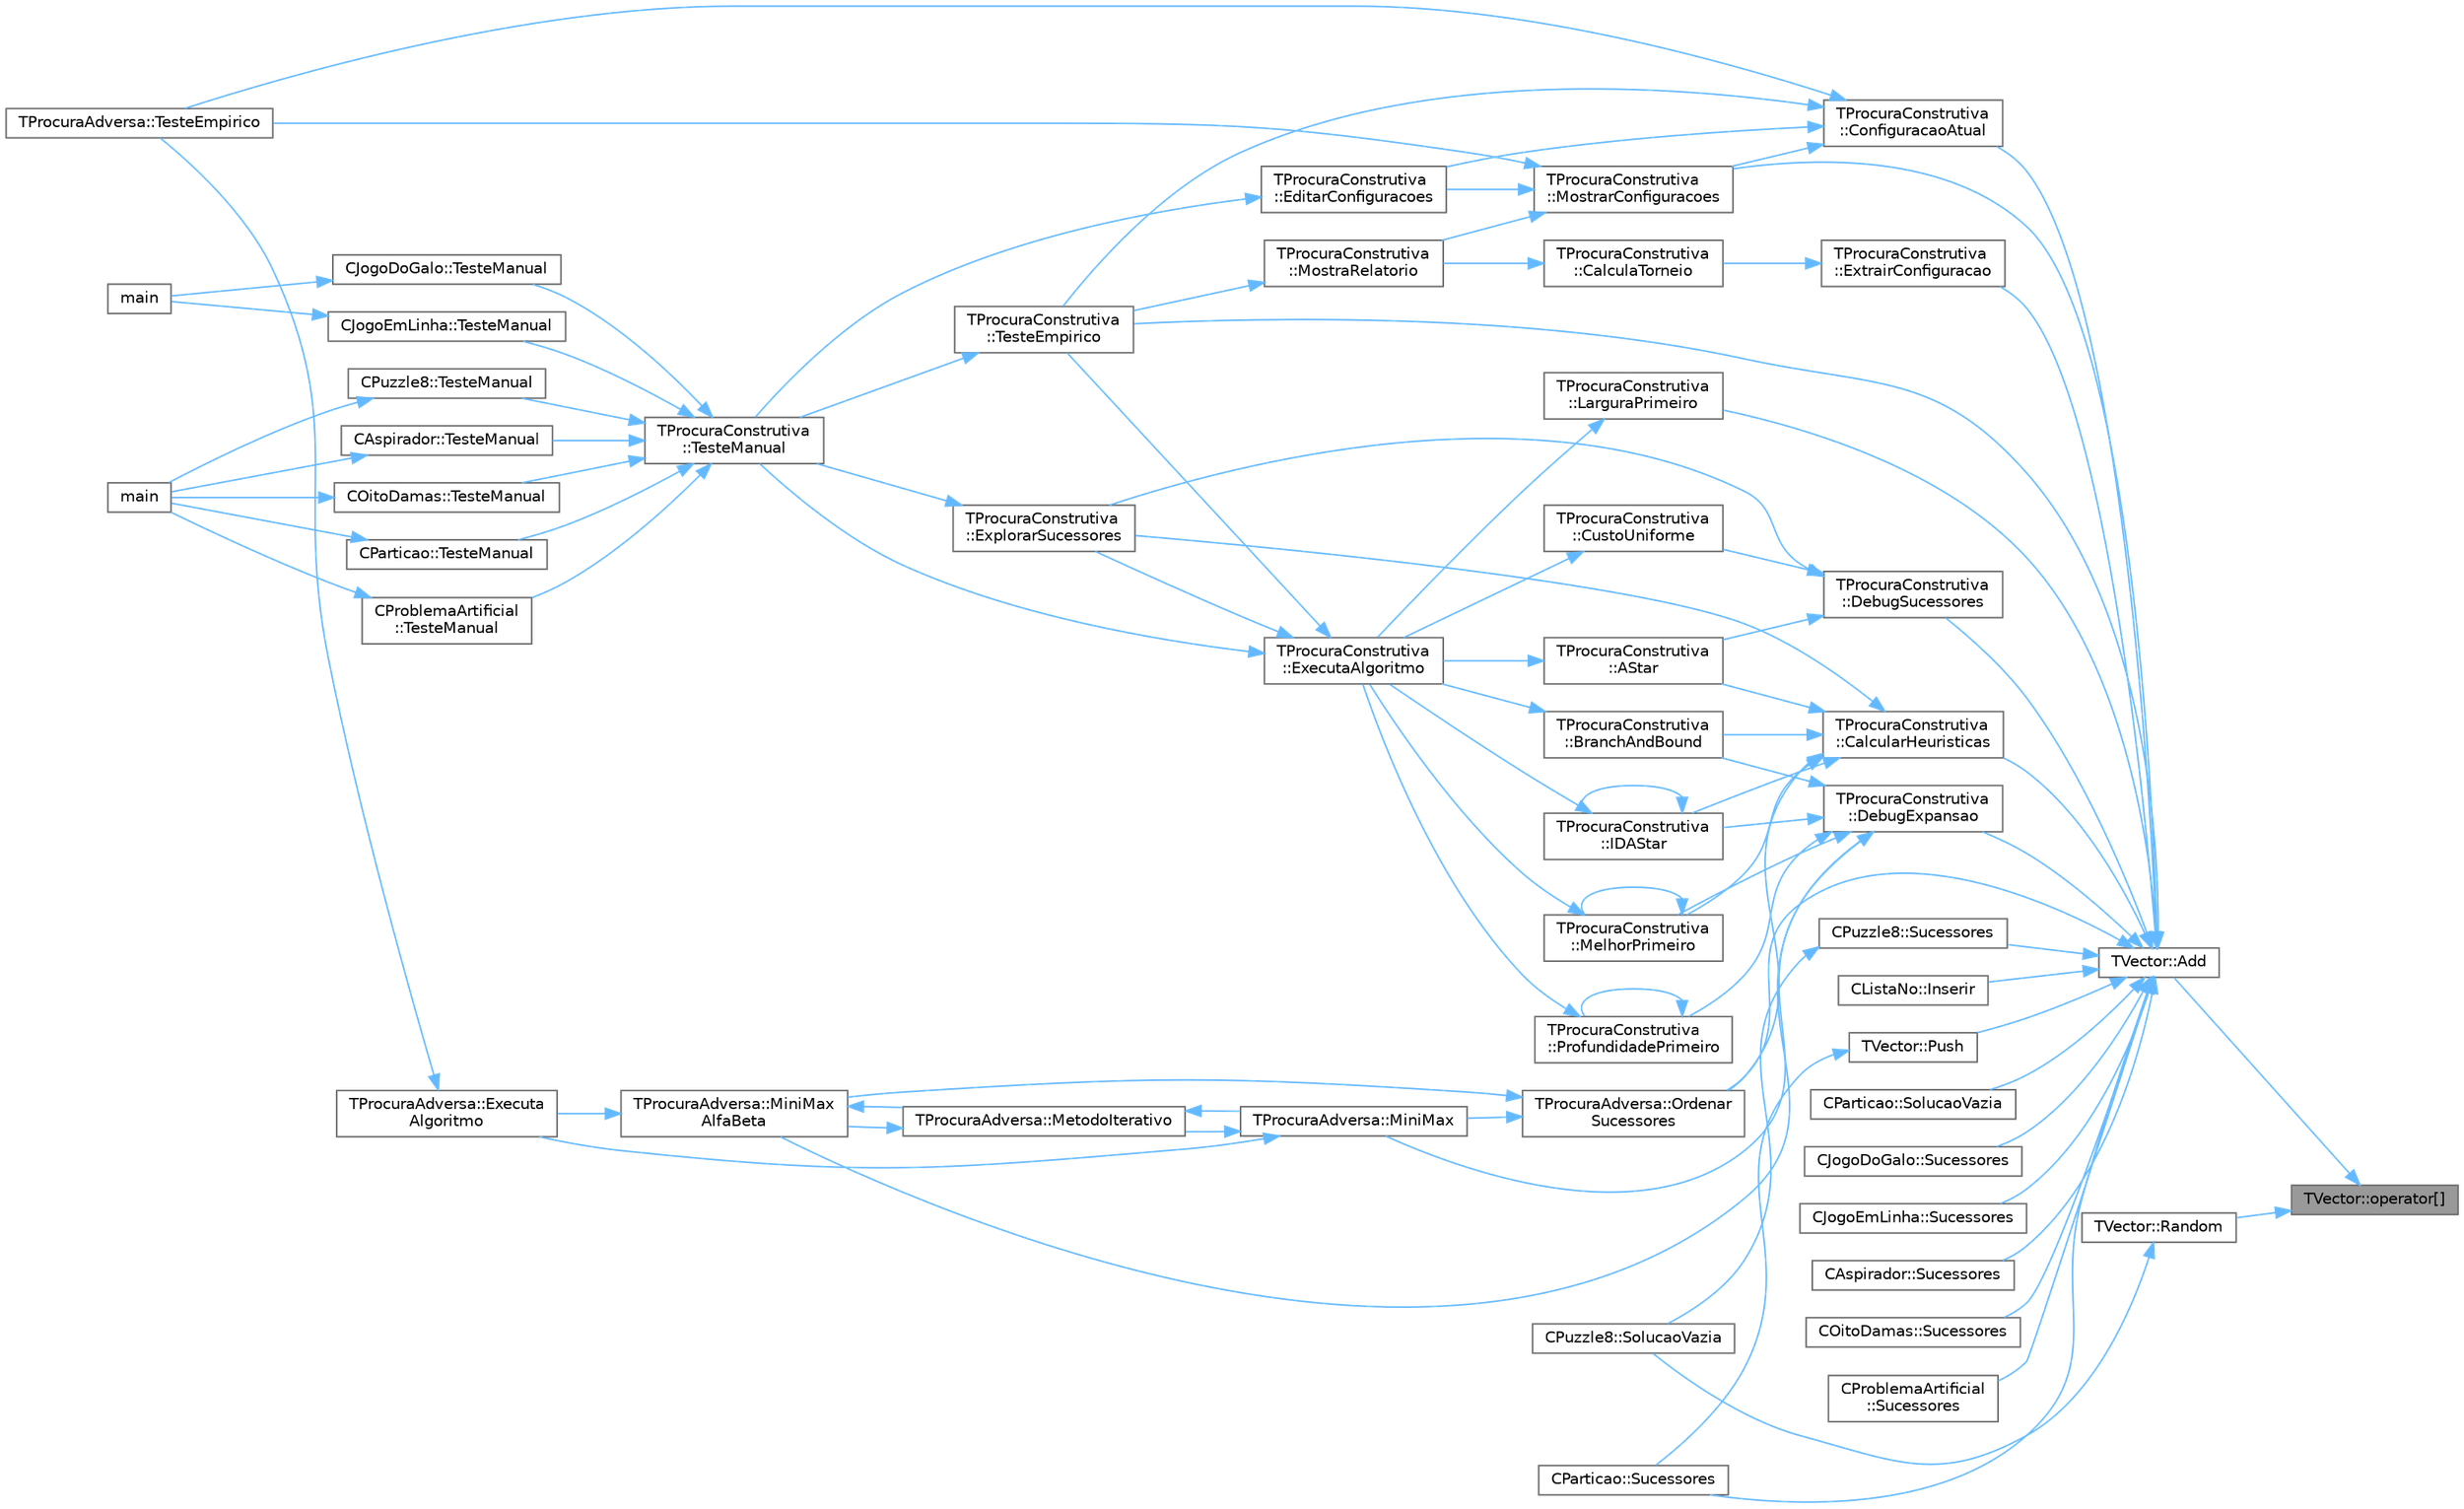 digraph "TVector::operator[]"
{
 // LATEX_PDF_SIZE
  bgcolor="transparent";
  edge [fontname=Helvetica,fontsize=10,labelfontname=Helvetica,labelfontsize=10];
  node [fontname=Helvetica,fontsize=10,shape=box,height=0.2,width=0.4];
  rankdir="RL";
  Node1 [id="Node000001",label="TVector::operator[]",height=0.2,width=0.4,color="gray40", fillcolor="grey60", style="filled", fontcolor="black",tooltip=" "];
  Node1 -> Node2 [id="edge89_Node000001_Node000002",dir="back",color="steelblue1",style="solid",tooltip=" "];
  Node2 [id="Node000002",label="TVector::Add",height=0.2,width=0.4,color="grey40", fillcolor="white", style="filled",URL="$classTVector.html#a21e44df6bc9513d711e2047abc5abf3d",tooltip=" "];
  Node2 -> Node3 [id="edge90_Node000002_Node000003",dir="back",color="steelblue1",style="solid",tooltip=" "];
  Node3 [id="Node000003",label="TProcuraConstrutiva\l::CalcularHeuristicas",height=0.2,width=0.4,color="grey40", fillcolor="white", style="filled",URL="$classTProcuraConstrutiva.html#a640e74c9b6cd340761db671438ad679e",tooltip=" "];
  Node3 -> Node4 [id="edge91_Node000003_Node000004",dir="back",color="steelblue1",style="solid",tooltip=" "];
  Node4 [id="Node000004",label="TProcuraConstrutiva\l::AStar",height=0.2,width=0.4,color="grey40", fillcolor="white", style="filled",URL="$group__ProcurasInformadas.html#ga37dd78e1a9a6742700728135f81964b4",tooltip="Executa a procura A*, algoritmo informado."];
  Node4 -> Node5 [id="edge92_Node000004_Node000005",dir="back",color="steelblue1",style="solid",tooltip=" "];
  Node5 [id="Node000005",label="TProcuraConstrutiva\l::ExecutaAlgoritmo",height=0.2,width=0.4,color="grey40", fillcolor="white", style="filled",URL="$group__RedefinicaoOpcional.html#gae52871eb18c8ae656a2174acf43b3bb3",tooltip="Executa o algoritmo com os parametros atuais."];
  Node5 -> Node6 [id="edge93_Node000005_Node000006",dir="back",color="steelblue1",style="solid",tooltip=" "];
  Node6 [id="Node000006",label="TProcuraConstrutiva\l::ExplorarSucessores",height=0.2,width=0.4,color="grey40", fillcolor="white", style="filled",URL="$classTProcuraConstrutiva.html#ab5639efca5e48b564a8bdd9ec23a8955",tooltip=" "];
  Node6 -> Node7 [id="edge94_Node000006_Node000007",dir="back",color="steelblue1",style="solid",tooltip=" "];
  Node7 [id="Node000007",label="TProcuraConstrutiva\l::TesteManual",height=0.2,width=0.4,color="grey40", fillcolor="white", style="filled",URL="$group__RedefinicaoMandatoria.html#ga843a501e25cbaff7eb51d8d29995be3a",tooltip="Inicializa a interação com o utilizador."];
  Node7 -> Node8 [id="edge95_Node000007_Node000008",dir="back",color="steelblue1",style="solid",tooltip=" "];
  Node8 [id="Node000008",label="CJogoDoGalo::TesteManual",height=0.2,width=0.4,color="grey40", fillcolor="white", style="filled",URL="$classCJogoDoGalo.html#a113984a3801a93ebce61e0a700a413ab",tooltip="Inicializa a interação com o utilizador."];
  Node8 -> Node9 [id="edge96_Node000008_Node000009",dir="back",color="steelblue1",style="solid",tooltip=" "];
  Node9 [id="Node000009",label="main",height=0.2,width=0.4,color="grey40", fillcolor="white", style="filled",URL="$Teste_2teste_8cpp.html#a0ddf1224851353fc92bfbff6f499fa97",tooltip=" "];
  Node7 -> Node10 [id="edge97_Node000007_Node000010",dir="back",color="steelblue1",style="solid",tooltip=" "];
  Node10 [id="Node000010",label="CJogoEmLinha::TesteManual",height=0.2,width=0.4,color="grey40", fillcolor="white", style="filled",URL="$classCJogoEmLinha.html#ad289e94136b44c9e3e942acf64ff0449",tooltip="Inicializa a interação com o utilizador."];
  Node10 -> Node9 [id="edge98_Node000010_Node000009",dir="back",color="steelblue1",style="solid",tooltip=" "];
  Node7 -> Node11 [id="edge99_Node000007_Node000011",dir="back",color="steelblue1",style="solid",tooltip=" "];
  Node11 [id="Node000011",label="CAspirador::TesteManual",height=0.2,width=0.4,color="grey40", fillcolor="white", style="filled",URL="$classCAspirador.html#a718c8187439940dec18a46a9e9e024e3",tooltip="Inicializa a interação com o utilizador."];
  Node11 -> Node12 [id="edge100_Node000011_Node000012",dir="back",color="steelblue1",style="solid",tooltip=" "];
  Node12 [id="Node000012",label="main",height=0.2,width=0.4,color="grey40", fillcolor="white", style="filled",URL="$TProcuraConstrutiva_2Teste_2teste_8cpp.html#a0ddf1224851353fc92bfbff6f499fa97",tooltip=" "];
  Node7 -> Node13 [id="edge101_Node000007_Node000013",dir="back",color="steelblue1",style="solid",tooltip=" "];
  Node13 [id="Node000013",label="COitoDamas::TesteManual",height=0.2,width=0.4,color="grey40", fillcolor="white", style="filled",URL="$classCOitoDamas.html#a0fb443165d257ac17fc8cf5bc870404d",tooltip="Inicializa a interação com o utilizador."];
  Node13 -> Node12 [id="edge102_Node000013_Node000012",dir="back",color="steelblue1",style="solid",tooltip=" "];
  Node7 -> Node14 [id="edge103_Node000007_Node000014",dir="back",color="steelblue1",style="solid",tooltip=" "];
  Node14 [id="Node000014",label="CParticao::TesteManual",height=0.2,width=0.4,color="grey40", fillcolor="white", style="filled",URL="$classCParticao.html#aa4d328b9944991f3fc52ce0726111865",tooltip="Inicializa a interação com o utilizador."];
  Node14 -> Node12 [id="edge104_Node000014_Node000012",dir="back",color="steelblue1",style="solid",tooltip=" "];
  Node7 -> Node15 [id="edge105_Node000007_Node000015",dir="back",color="steelblue1",style="solid",tooltip=" "];
  Node15 [id="Node000015",label="CProblemaArtificial\l::TesteManual",height=0.2,width=0.4,color="grey40", fillcolor="white", style="filled",URL="$classCProblemaArtificial.html#abaad629eb538177261df40e1e27e92ed",tooltip="Inicializa a interação com o utilizador."];
  Node15 -> Node12 [id="edge106_Node000015_Node000012",dir="back",color="steelblue1",style="solid",tooltip=" "];
  Node7 -> Node16 [id="edge107_Node000007_Node000016",dir="back",color="steelblue1",style="solid",tooltip=" "];
  Node16 [id="Node000016",label="CPuzzle8::TesteManual",height=0.2,width=0.4,color="grey40", fillcolor="white", style="filled",URL="$classCPuzzle8.html#a06d2a8f5d7e3670eb6ee75d7a72b0265",tooltip="Inicializa a interação com o utilizador."];
  Node16 -> Node12 [id="edge108_Node000016_Node000012",dir="back",color="steelblue1",style="solid",tooltip=" "];
  Node5 -> Node17 [id="edge109_Node000005_Node000017",dir="back",color="steelblue1",style="solid",tooltip=" "];
  Node17 [id="Node000017",label="TProcuraConstrutiva\l::TesteEmpirico",height=0.2,width=0.4,color="grey40", fillcolor="white", style="filled",URL="$group__RedefinicaoOpcional.html#gab2fca28035f165ce7c1d40acbfc8c971",tooltip="Executa testes empíricos, em todas as configurações guardadas, nas instâncias selecionadas."];
  Node17 -> Node7 [id="edge110_Node000017_Node000007",dir="back",color="steelblue1",style="solid",tooltip=" "];
  Node5 -> Node7 [id="edge111_Node000005_Node000007",dir="back",color="steelblue1",style="solid",tooltip=" "];
  Node3 -> Node18 [id="edge112_Node000003_Node000018",dir="back",color="steelblue1",style="solid",tooltip=" "];
  Node18 [id="Node000018",label="TProcuraConstrutiva\l::BranchAndBound",height=0.2,width=0.4,color="grey40", fillcolor="white", style="filled",URL="$group__ProcurasInformadas.html#gafe804dbf6cabda9e627500c2d4f8aafd",tooltip="Executa o algoritmo Branch-and-Bound, um algoritmo informado."];
  Node18 -> Node5 [id="edge113_Node000018_Node000005",dir="back",color="steelblue1",style="solid",tooltip=" "];
  Node3 -> Node6 [id="edge114_Node000003_Node000006",dir="back",color="steelblue1",style="solid",tooltip=" "];
  Node3 -> Node19 [id="edge115_Node000003_Node000019",dir="back",color="steelblue1",style="solid",tooltip=" "];
  Node19 [id="Node000019",label="TProcuraConstrutiva\l::IDAStar",height=0.2,width=0.4,color="grey40", fillcolor="white", style="filled",URL="$group__ProcurasInformadas.html#gae77f9608e7988052377d7025bee7c4e8",tooltip="Executa a procura IDA*, algoritmo informado."];
  Node19 -> Node5 [id="edge116_Node000019_Node000005",dir="back",color="steelblue1",style="solid",tooltip=" "];
  Node19 -> Node19 [id="edge117_Node000019_Node000019",dir="back",color="steelblue1",style="solid",tooltip=" "];
  Node3 -> Node20 [id="edge118_Node000003_Node000020",dir="back",color="steelblue1",style="solid",tooltip=" "];
  Node20 [id="Node000020",label="TProcuraConstrutiva\l::MelhorPrimeiro",height=0.2,width=0.4,color="grey40", fillcolor="white", style="filled",URL="$group__ProcurasInformadas.html#gaebb84182343041bc276e4ceceb4b13aa",tooltip="Executa a procura melhor primeiro, algoritmo informado."];
  Node20 -> Node5 [id="edge119_Node000020_Node000005",dir="back",color="steelblue1",style="solid",tooltip=" "];
  Node20 -> Node20 [id="edge120_Node000020_Node000020",dir="back",color="steelblue1",style="solid",tooltip=" "];
  Node3 -> Node21 [id="edge121_Node000003_Node000021",dir="back",color="steelblue1",style="solid",tooltip=" "];
  Node21 [id="Node000021",label="TProcuraAdversa::Ordenar\lSucessores",height=0.2,width=0.4,color="grey40", fillcolor="white", style="filled",URL="$classTProcuraAdversa.html#a369a3b5182150b22fd6deb0d46916d49",tooltip=" "];
  Node21 -> Node22 [id="edge122_Node000021_Node000022",dir="back",color="steelblue1",style="solid",tooltip=" "];
  Node22 [id="Node000022",label="TProcuraAdversa::MiniMax",height=0.2,width=0.4,color="grey40", fillcolor="white", style="filled",URL="$classTProcuraAdversa.html#a4d8542bcb03f17da8aa3038384104f24",tooltip="retorna o valor do estado actual, apos procura de profundidade nivel"];
  Node22 -> Node23 [id="edge123_Node000022_Node000023",dir="back",color="steelblue1",style="solid",tooltip=" "];
  Node23 [id="Node000023",label="TProcuraAdversa::Executa\lAlgoritmo",height=0.2,width=0.4,color="grey40", fillcolor="white", style="filled",URL="$classTProcuraAdversa.html#aff6f48defaa10c14d160ac3990fd029b",tooltip="Executa o algoritmo com os parametros atuais."];
  Node23 -> Node24 [id="edge124_Node000023_Node000024",dir="back",color="steelblue1",style="solid",tooltip=" "];
  Node24 [id="Node000024",label="TProcuraAdversa::TesteEmpirico",height=0.2,width=0.4,color="grey40", fillcolor="white", style="filled",URL="$classTProcuraAdversa.html#ae849ba1f915dc5e0875faa281ba4bdbb",tooltip="Executa testes empíricos, em todas as configurações guardadas, nas instâncias selecionadas."];
  Node22 -> Node25 [id="edge125_Node000022_Node000025",dir="back",color="steelblue1",style="solid",tooltip=" "];
  Node25 [id="Node000025",label="TProcuraAdversa::MetodoIterativo",height=0.2,width=0.4,color="grey40", fillcolor="white", style="filled",URL="$classTProcuraAdversa.html#a7c4153974c32753901326271fee90197",tooltip="iteração, aumentando o nível progressivamente"];
  Node25 -> Node22 [id="edge126_Node000025_Node000022",dir="back",color="steelblue1",style="solid",tooltip=" "];
  Node25 -> Node26 [id="edge127_Node000025_Node000026",dir="back",color="steelblue1",style="solid",tooltip=" "];
  Node26 [id="Node000026",label="TProcuraAdversa::MiniMax\lAlfaBeta",height=0.2,width=0.4,color="grey40", fillcolor="white", style="filled",URL="$classTProcuraAdversa.html#adb3f857b1c8b3ee26682e335dc6ed601",tooltip="retorna o valor do estado actual, apos procura de profundidade nivel. Idêntico a MiniMax"];
  Node26 -> Node23 [id="edge128_Node000026_Node000023",dir="back",color="steelblue1",style="solid",tooltip=" "];
  Node26 -> Node25 [id="edge129_Node000026_Node000025",dir="back",color="steelblue1",style="solid",tooltip=" "];
  Node21 -> Node26 [id="edge130_Node000021_Node000026",dir="back",color="steelblue1",style="solid",tooltip=" "];
  Node2 -> Node27 [id="edge131_Node000002_Node000027",dir="back",color="steelblue1",style="solid",tooltip=" "];
  Node27 [id="Node000027",label="TProcuraConstrutiva\l::ConfiguracaoAtual",height=0.2,width=0.4,color="grey40", fillcolor="white", style="filled",URL="$classTProcuraConstrutiva.html#a4c50b21dc4dc6a689af754dfce6e272f",tooltip=" "];
  Node27 -> Node28 [id="edge132_Node000027_Node000028",dir="back",color="steelblue1",style="solid",tooltip=" "];
  Node28 [id="Node000028",label="TProcuraConstrutiva\l::EditarConfiguracoes",height=0.2,width=0.4,color="grey40", fillcolor="white", style="filled",URL="$classTProcuraConstrutiva.html#a7e5329143aa8df478b68741d47fa6a7f",tooltip=" "];
  Node28 -> Node7 [id="edge133_Node000028_Node000007",dir="back",color="steelblue1",style="solid",tooltip=" "];
  Node27 -> Node29 [id="edge134_Node000027_Node000029",dir="back",color="steelblue1",style="solid",tooltip=" "];
  Node29 [id="Node000029",label="TProcuraConstrutiva\l::MostrarConfiguracoes",height=0.2,width=0.4,color="grey40", fillcolor="white", style="filled",URL="$classTProcuraConstrutiva.html#a9d4bc5b86186bcba9cbee82588ada2fb",tooltip=" "];
  Node29 -> Node28 [id="edge135_Node000029_Node000028",dir="back",color="steelblue1",style="solid",tooltip=" "];
  Node29 -> Node30 [id="edge136_Node000029_Node000030",dir="back",color="steelblue1",style="solid",tooltip=" "];
  Node30 [id="Node000030",label="TProcuraConstrutiva\l::MostraRelatorio",height=0.2,width=0.4,color="grey40", fillcolor="white", style="filled",URL="$classTProcuraConstrutiva.html#ac7e1356d8cd516f18380d4f4c5730c2b",tooltip=" "];
  Node30 -> Node17 [id="edge137_Node000030_Node000017",dir="back",color="steelblue1",style="solid",tooltip=" "];
  Node29 -> Node24 [id="edge138_Node000029_Node000024",dir="back",color="steelblue1",style="solid",tooltip=" "];
  Node27 -> Node24 [id="edge139_Node000027_Node000024",dir="back",color="steelblue1",style="solid",tooltip=" "];
  Node27 -> Node17 [id="edge140_Node000027_Node000017",dir="back",color="steelblue1",style="solid",tooltip=" "];
  Node2 -> Node31 [id="edge141_Node000002_Node000031",dir="back",color="steelblue1",style="solid",tooltip=" "];
  Node31 [id="Node000031",label="TProcuraConstrutiva\l::DebugExpansao",height=0.2,width=0.4,color="grey40", fillcolor="white", style="filled",URL="$classTProcuraConstrutiva.html#ad02feccb0f347d9a475ed1b883cc12aa",tooltip=" "];
  Node31 -> Node18 [id="edge142_Node000031_Node000018",dir="back",color="steelblue1",style="solid",tooltip=" "];
  Node31 -> Node19 [id="edge143_Node000031_Node000019",dir="back",color="steelblue1",style="solid",tooltip=" "];
  Node31 -> Node20 [id="edge144_Node000031_Node000020",dir="back",color="steelblue1",style="solid",tooltip=" "];
  Node31 -> Node22 [id="edge145_Node000031_Node000022",dir="back",color="steelblue1",style="solid",tooltip=" "];
  Node31 -> Node26 [id="edge146_Node000031_Node000026",dir="back",color="steelblue1",style="solid",tooltip=" "];
  Node31 -> Node32 [id="edge147_Node000031_Node000032",dir="back",color="steelblue1",style="solid",tooltip=" "];
  Node32 [id="Node000032",label="TProcuraConstrutiva\l::ProfundidadePrimeiro",height=0.2,width=0.4,color="grey40", fillcolor="white", style="filled",URL="$group__ProcurasCegas.html#gaf00d9776f6b25d56138efb6725b86228",tooltip="Executa a procura em profundidade primeiro, algoritmo cego."];
  Node32 -> Node5 [id="edge148_Node000032_Node000005",dir="back",color="steelblue1",style="solid",tooltip=" "];
  Node32 -> Node32 [id="edge149_Node000032_Node000032",dir="back",color="steelblue1",style="solid",tooltip=" "];
  Node2 -> Node33 [id="edge150_Node000002_Node000033",dir="back",color="steelblue1",style="solid",tooltip=" "];
  Node33 [id="Node000033",label="TProcuraConstrutiva\l::DebugSucessores",height=0.2,width=0.4,color="grey40", fillcolor="white", style="filled",URL="$classTProcuraConstrutiva.html#a08aa14ddc895426b2ce3df4d763cbbd7",tooltip=" "];
  Node33 -> Node4 [id="edge151_Node000033_Node000004",dir="back",color="steelblue1",style="solid",tooltip=" "];
  Node33 -> Node34 [id="edge152_Node000033_Node000034",dir="back",color="steelblue1",style="solid",tooltip=" "];
  Node34 [id="Node000034",label="TProcuraConstrutiva\l::CustoUniforme",height=0.2,width=0.4,color="grey40", fillcolor="white", style="filled",URL="$group__ProcurasCegas.html#ga2343fafdecfd55b69c0ffb71e8f9426b",tooltip="Executa a procura por custo uniforme, algoritmo cego."];
  Node34 -> Node5 [id="edge153_Node000034_Node000005",dir="back",color="steelblue1",style="solid",tooltip=" "];
  Node33 -> Node6 [id="edge154_Node000033_Node000006",dir="back",color="steelblue1",style="solid",tooltip=" "];
  Node2 -> Node35 [id="edge155_Node000002_Node000035",dir="back",color="steelblue1",style="solid",tooltip=" "];
  Node35 [id="Node000035",label="TProcuraConstrutiva\l::ExtrairConfiguracao",height=0.2,width=0.4,color="grey40", fillcolor="white", style="filled",URL="$classTProcuraConstrutiva.html#adc31f777cf89c56571baedd4a48cea47",tooltip=" "];
  Node35 -> Node36 [id="edge156_Node000035_Node000036",dir="back",color="steelblue1",style="solid",tooltip=" "];
  Node36 [id="Node000036",label="TProcuraConstrutiva\l::CalculaTorneio",height=0.2,width=0.4,color="grey40", fillcolor="white", style="filled",URL="$classTProcuraConstrutiva.html#a589640c821d42dbcc476971995b511bf",tooltip=" "];
  Node36 -> Node30 [id="edge157_Node000036_Node000030",dir="back",color="steelblue1",style="solid",tooltip=" "];
  Node2 -> Node37 [id="edge158_Node000002_Node000037",dir="back",color="steelblue1",style="solid",tooltip=" "];
  Node37 [id="Node000037",label="CListaNo::Inserir",height=0.2,width=0.4,color="grey40", fillcolor="white", style="filled",URL="$classCListaNo.html#a487ec70de88cd34f0f4356b5d0144c72",tooltip=" "];
  Node2 -> Node38 [id="edge159_Node000002_Node000038",dir="back",color="steelblue1",style="solid",tooltip=" "];
  Node38 [id="Node000038",label="TProcuraConstrutiva\l::LarguraPrimeiro",height=0.2,width=0.4,color="grey40", fillcolor="white", style="filled",URL="$group__ProcurasCegas.html#gafe656922894d8a27b4cfb70128793af0",tooltip="Executa a procura em largura primeiro, algoritmo cego."];
  Node38 -> Node5 [id="edge160_Node000038_Node000005",dir="back",color="steelblue1",style="solid",tooltip=" "];
  Node2 -> Node29 [id="edge161_Node000002_Node000029",dir="back",color="steelblue1",style="solid",tooltip=" "];
  Node2 -> Node21 [id="edge162_Node000002_Node000021",dir="back",color="steelblue1",style="solid",tooltip=" "];
  Node2 -> Node39 [id="edge163_Node000002_Node000039",dir="back",color="steelblue1",style="solid",tooltip=" "];
  Node39 [id="Node000039",label="TVector::Push",height=0.2,width=0.4,color="grey40", fillcolor="white", style="filled",URL="$classTVector.html#ad9c1fb99a2d0d4f060c4746e6ce97d0f",tooltip=" "];
  Node39 -> Node40 [id="edge164_Node000039_Node000040",dir="back",color="steelblue1",style="solid",tooltip=" "];
  Node40 [id="Node000040",label="CParticao::Sucessores",height=0.2,width=0.4,color="grey40", fillcolor="white", style="filled",URL="$classCParticao.html#a5c6104354972acf2f6ed3d8ff7a8b98c",tooltip="Coloca em sucessores a lista de estados sucessores."];
  Node2 -> Node41 [id="edge165_Node000002_Node000041",dir="back",color="steelblue1",style="solid",tooltip=" "];
  Node41 [id="Node000041",label="CParticao::SolucaoVazia",height=0.2,width=0.4,color="grey40", fillcolor="white", style="filled",URL="$classCParticao.html#ac7bddec07a5f2d637785c13b32f2a4c5",tooltip="Coloca o objecto no estado inicial da procura."];
  Node2 -> Node42 [id="edge166_Node000002_Node000042",dir="back",color="steelblue1",style="solid",tooltip=" "];
  Node42 [id="Node000042",label="CJogoDoGalo::Sucessores",height=0.2,width=0.4,color="grey40", fillcolor="white", style="filled",URL="$classCJogoDoGalo.html#a00004ccf1fa3974c67e655291db65cfb",tooltip="Coloca em sucessores a lista de estados sucessores."];
  Node2 -> Node43 [id="edge167_Node000002_Node000043",dir="back",color="steelblue1",style="solid",tooltip=" "];
  Node43 [id="Node000043",label="CJogoEmLinha::Sucessores",height=0.2,width=0.4,color="grey40", fillcolor="white", style="filled",URL="$classCJogoEmLinha.html#a0fbafadc8f5d1b1ed8aa3ddde563285b",tooltip="Coloca em sucessores a lista de estados sucessores."];
  Node2 -> Node44 [id="edge168_Node000002_Node000044",dir="back",color="steelblue1",style="solid",tooltip=" "];
  Node44 [id="Node000044",label="CAspirador::Sucessores",height=0.2,width=0.4,color="grey40", fillcolor="white", style="filled",URL="$classCAspirador.html#ac28dba7dd58b76f9d16f44ebac66fab8",tooltip="Coloca em sucessores a lista de estados sucessores."];
  Node2 -> Node45 [id="edge169_Node000002_Node000045",dir="back",color="steelblue1",style="solid",tooltip=" "];
  Node45 [id="Node000045",label="COitoDamas::Sucessores",height=0.2,width=0.4,color="grey40", fillcolor="white", style="filled",URL="$classCOitoDamas.html#ab384df7572c5a6e34ffe28b346aaf517",tooltip="Coloca em sucessores a lista de estados sucessores."];
  Node2 -> Node40 [id="edge170_Node000002_Node000040",dir="back",color="steelblue1",style="solid",tooltip=" "];
  Node2 -> Node46 [id="edge171_Node000002_Node000046",dir="back",color="steelblue1",style="solid",tooltip=" "];
  Node46 [id="Node000046",label="CProblemaArtificial\l::Sucessores",height=0.2,width=0.4,color="grey40", fillcolor="white", style="filled",URL="$classCProblemaArtificial.html#a8ecd3995c8ce751d5da10cc20709175c",tooltip="Coloca em sucessores a lista de estados sucessores."];
  Node2 -> Node47 [id="edge172_Node000002_Node000047",dir="back",color="steelblue1",style="solid",tooltip=" "];
  Node47 [id="Node000047",label="CPuzzle8::Sucessores",height=0.2,width=0.4,color="grey40", fillcolor="white", style="filled",URL="$classCPuzzle8.html#a65dd2ff8c163c5542a12b2213c2fd12a",tooltip="Coloca em sucessores a lista de estados sucessores."];
  Node47 -> Node48 [id="edge173_Node000047_Node000048",dir="back",color="steelblue1",style="solid",tooltip=" "];
  Node48 [id="Node000048",label="CPuzzle8::SolucaoVazia",height=0.2,width=0.4,color="grey40", fillcolor="white", style="filled",URL="$classCPuzzle8.html#a9cf95b2a057f5368736e503565fad846",tooltip="Coloca o objecto no estado inicial da procura."];
  Node2 -> Node17 [id="edge174_Node000002_Node000017",dir="back",color="steelblue1",style="solid",tooltip=" "];
  Node1 -> Node49 [id="edge175_Node000001_Node000049",dir="back",color="steelblue1",style="solid",tooltip=" "];
  Node49 [id="Node000049",label="TVector::Random",height=0.2,width=0.4,color="grey40", fillcolor="white", style="filled",URL="$classTVector.html#a769c6a55b72a463fd2313fbd638c7234",tooltip=" "];
  Node49 -> Node48 [id="edge176_Node000049_Node000048",dir="back",color="steelblue1",style="solid",tooltip=" "];
}
